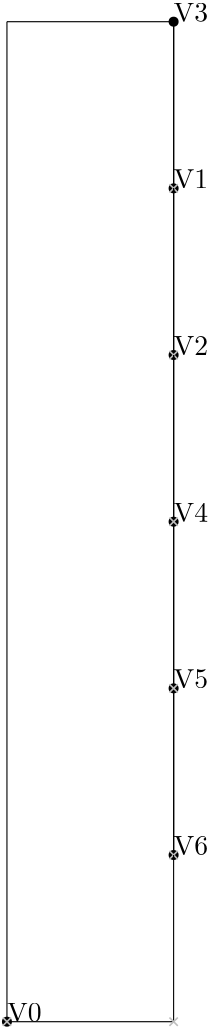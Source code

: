<?xml version="1.0"?>
    <!DOCTYPE ipe SYSTEM "ipe.dtd">
    <ipe version="70005" creator="Ipe 7.1.4">
    <info created="D:20131106154934" modified="D:20131106160041"/>
    <preamble>\usepackage[english]{babel}</preamble>
    <ipestyle name="basic">
    <symbol name="arrow/arc(spx)">
    <path stroke="sym-stroke" fill="sym-stroke" pen="sym-pen">
    0 0 m
    -1 0.333 l
    -1 -0.333 l
    h
    </path>
    </symbol>
    <symbol name="arrow/farc(spx)">
    <path stroke="sym-stroke" fill="white" pen="sym-pen">
    0 0 m
    -1 0.333 l
    -1 -0.333 l
    h
    </path>
    </symbol>
    <symbol name="mark/circle(sx)" transformations="translations">
    <path fill="sym-stroke">
    0.6 0 0 0.6 0 0 e
    0.4 0 0 0.4 0 0 e
    </path>
    </symbol>
    <symbol name="mark/disk(sx)" transformations="translations">
    <path fill="sym-stroke">
    0.6 0 0 0.6 0 0 e
    </path>
    </symbol>
    <symbol name="mark/fdisk(sfx)" transformations="translations">
    <group>
    <path fill="sym-fill">
    0.5 0 0 0.5 0 0 e
    </path>
    <path fill="sym-stroke" fillrule="eofill">
    0.6 0 0 0.6 0 0 e
    0.4 0 0 0.4 0 0 e
    </path>
    </group>
    </symbol>
    <symbol name="mark/box(sx)" transformations="translations">
    <path fill="sym-stroke" fillrule="eofill">
    -0.6 -0.6 m
    0.6 -0.6 l
    0.6 0.6 l
    -0.6 0.6 l
    h
    -0.4 -0.4 m
    0.4 -0.4 l
    0.4 0.4 l
    -0.4 0.4 l
    h
    </path>
    </symbol>
    <symbol name="mark/square(sx)" transformations="translations">
    <path fill="sym-stroke">
    -0.6 -0.6 m
    0.6 -0.6 l
    0.6 0.6 l
    -0.6 0.6 l
    h
    </path>
    </symbol>
    <symbol name="mark/fsquare(sfx)" transformations="translations">
    <group>
    <path fill="sym-fill">
    -0.5 -0.5 m
    0.5 -0.5 l
    0.5 0.5 l
    -0.5 0.5 l
    h
    </path>
    <path fill="sym-stroke" fillrule="eofill">
    -0.6 -0.6 m
    0.6 -0.6 l
    0.6 0.6 l
    -0.6 0.6 l
    h
    -0.4 -0.4 m
    0.4 -0.4 l
    0.4 0.4 l
    -0.4 0.4 l
    h
    </path>
    </group>
    </symbol>
    <symbol name="mark/cross(sx)" transformations="translations">
    <group>
    <path fill="sym-stroke">
    -0.43 -0.57 m
    0.57 0.43 l
    0.43 0.57 l
    -0.57 -0.43 l
    h
    </path>
    <path fill="sym-stroke">
    -0.43 0.57 m
    0.57 -0.43 l
    0.43 -0.57 l
    -0.57 0.43 l
    h
    </path>
    </group>
    </symbol>
    <symbol name="arrow/fnormal(spx)">
    <path stroke="sym-stroke" fill="white" pen="sym-pen">
    0 0 m
    -1 0.333 l
    -1 -0.333 l
    h
    </path>
    </symbol>
    <symbol name="arrow/pointed(spx)">
    <path stroke="sym-stroke" fill="sym-stroke" pen="sym-pen">
    0 0 m
    -1 0.333 l
    -0.8 0 l
    -1 -0.333 l
    h
    </path>
    </symbol>
    <symbol name="arrow/fpointed(spx)">
    <path stroke="sym-stroke" fill="white" pen="sym-pen">
    0 0 m
    -1 0.333 l
    -0.8 0 l
    -1 -0.333 l
    h
    </path>
    </symbol>
    <symbol name="arrow/linear(spx)">
    <path stroke="sym-stroke" pen="sym-pen">
    -1 0.333 m
    0 0 l
    -1 -0.333 l
    </path>
    </symbol>
    <symbol name="arrow/fdouble(spx)">
    <path stroke="sym-stroke" fill="white" pen="sym-pen">
    0 0 m
    -1 0.333 l
    -1 -0.333 l
    h
    -1 0 m
    -2 0.333 l
    -2 -0.333 l
    h
    </path>
    </symbol>
    <symbol name="arrow/double(spx)">
    <path stroke="sym-stroke" fill="sym-stroke" pen="sym-pen">
    0 0 m
    -1 0.333 l
    -1 -0.333 l
    h
    -1 0 m
    -2 0.333 l
    -2 -0.333 l
    h
    </path>
    </symbol>
    <pen name="heavier" value="0.8"/>
    <pen name="fat" value="1.2"/>
    <pen name="ultrafat" value="2"/>
    <symbolsize name="large" value="5"/>
    <symbolsize name="small" value="2"/>
    <symbolsize name="tiny" value="1.1"/>
    <arrowsize name="large" value="10"/>
    <arrowsize name="small" value="5"/>
    <arrowsize name="tiny" value="3"/>
    <color name="red" value="1 0 0"/>
    <color name="green" value="0 1 0"/>
    <color name="blue" value="0 0 1"/>
    <color name="yellow" value="1 1 0"/>
    <color name="orange" value="1 0.647 0"/>
    <color name="gold" value="1 0.843 0"/>
    <color name="purple" value="0.627 0.125 0.941"/>
    <color name="gray" value="0.745"/>
    <color name="brown" value="0.647 0.165 0.165"/>
    <color name="navy" value="0 0 0.502"/>
    <color name="pink" value="1 0.753 0.796"/>
    <color name="seagreen" value="0.18 0.545 0.341"/>
    <color name="turquoise" value="0.251 0.878 0.816"/>
    <color name="violet" value="0.933 0.51 0.933"/>
    <color name="darkblue" value="0 0 0.545"/>
    <color name="darkcyan" value="0 0.545 0.545"/>
    <color name="darkgray" value="0.663"/>
    <color name="darkgreen" value="0 0.392 0"/>
    <color name="darkmagenta" value="0.545 0 0.545"/>
    <color name="darkorange" value="1 0.549 0"/>
    <color name="darkred" value="0.545 0 0"/>
    <color name="lightblue" value="0.678 0.847 0.902"/>
    <color name="lightcyan" value="0.878 1 1"/>
    <color name="lightgray" value="0.827"/>
    <color name="lightgreen" value="0.565 0.933 0.565"/>
    <color name="lightyellow" value="1 1 0.878"/>
    <dashstyle name="dashed" value="[4] 0"/>
    <dashstyle name="dotted" value="[1 3] 0"/>
    <dashstyle name="dash dotted" value="[4 2 1 2] 0"/>
    <dashstyle name="dash dot dotted" value="[4 2 1 2 1 2] 0"/>
    <textsize name="large" value="\large"/>
    <textsize name="Large" value="\Large"/>
    <textsize name="LARGE" value="\LARGE"/>
    <textsize name="huge" value="\huge"/>
    <textsize name="Huge" value="\Huge"/>
    <textsize name="small" value="\small"/>
    <textsize name="footnote" value="\footnotesize"/>
    <textsize name="tiny" value="\tiny"/>
    <textstyle name="center" begin="\begin{center}" end="\end{center}"/>
    <textstyle name="itemize" begin="\begin{itemize}" end="\end{itemize}"/>
    <textstyle name="item" begin="\begin{itemize}\item{}" end="\end{itemize}"/>
    <gridsize name="4 pts" value="4"/>
    <gridsize name="8 pts (~3 mm)" value="8"/>
    <gridsize name="16 pts (~6 mm)" value="16"/>
    <gridsize name="32 pts (~12 mm)" value="32"/>
    <gridsize name="10 pts (~3.5 mm)" value="10"/>
    <gridsize name="20 pts (~7 mm)" value="20"/>
    <gridsize name="14 pts (~5 mm)" value="14"/>
    <gridsize name="28 pts (~10 mm)" value="28"/>
    <gridsize name="56 pts (~20 mm)" value="56"/>
    <anglesize name="90 deg" value="90"/>
    <anglesize name="60 deg" value="60"/>
    <anglesize name="45 deg" value="45"/>
    <anglesize name="30 deg" value="30"/>
    <anglesize name="22.5 deg" value="22.5"/>
    <tiling name="falling" angle="-60" step="4" width="1"/>
    <tiling name="rising" angle="30" step="4" width="1"/>
    <layout paper="1000 1000" origin="0 0" frame="1000 1000" skip="32" crop="yes"/>
    </ipestyle>
    <page>
    <layer name="alpha"/>
    <view layers="alpha" active="alpha"/>
<use name="mark/disk(sx)" pos="400 500" size="normal" stroke="black"/>
<text transformations="translations" pos="400 500" stroke="black" type="label" width="190" height="10" depth="0" valign="baseline" size="normal">V0</text><use name="mark/disk(sx)" pos="460 800" size="normal" stroke="black"/>
<text transformations="translations" pos="460 800" stroke="black" type="label" width="190" height="10" depth="0" valign="baseline" size="normal">V1</text><use name="mark/disk(sx)" pos="460 740" size="normal" stroke="black"/>
<text transformations="translations" pos="460 740" stroke="black" type="label" width="190" height="10" depth="0" valign="baseline" size="normal">V2</text><use name="mark/disk(sx)" pos="460 860" size="normal" stroke="black"/>
<text transformations="translations" pos="460 860" stroke="black" type="label" width="190" height="10" depth="0" valign="baseline" size="normal">V3</text><use name="mark/disk(sx)" pos="460 680" size="normal" stroke="black"/>
<text transformations="translations" pos="460 680" stroke="black" type="label" width="190" height="10" depth="0" valign="baseline" size="normal">V4</text><use name="mark/disk(sx)" pos="460 620" size="normal" stroke="black"/>
<text transformations="translations" pos="460 620" stroke="black" type="label" width="190" height="10" depth="0" valign="baseline" size="normal">V5</text><use name="mark/disk(sx)" pos="460 560" size="normal" stroke="black"/>
<text transformations="translations" pos="460 560" stroke="black" type="label" width="190" height="10" depth="0" valign="baseline" size="normal">V6</text><path stroke="black" pen="normal" dash="normal">
 460 560 m
 460 620 l
 </path>
<path stroke="black" pen="normal" dash="normal">
 460 620 m
 460 620 l
 </path>
<path stroke="black" pen="normal" dash="normal">
 460 620 m
 460 560 l
 </path>
<path stroke="black" pen="normal" dash="normal">
 460 560 m
 460 560 l
 </path>
<path stroke="black" pen="normal" dash="normal">
 460 620 m
 460 560 l
 </path>
<use name="mark/cross(sx)" pos="460 560" size="normal" stroke="gray"/>
<path stroke="black" pen="normal" dash="normal">
 400 500 m
 460 500 l
 </path>
<path stroke="black" pen="normal" dash="normal">
 460 500 m
 460 500 l
 </path>
<path stroke="black" pen="normal" dash="normal">
 460 560 m
 460 500 l
 </path>
<path stroke="black" pen="normal" dash="normal">
 460 500 m
 460 500 l
 </path>
<path stroke="black" pen="normal" dash="normal">
 460 500 m
 460 500 l
 </path>
<use name="mark/cross(sx)" pos="460 500" size="normal" stroke="gray"/>
<path stroke="black" pen="normal" dash="normal">
 460 800 m
 460 860 l
 </path>
<path stroke="black" pen="normal" dash="normal">
 460 860 m
 460 860 l
 </path>
<path stroke="black" pen="normal" dash="normal">
 460 860 m
 460 800 l
 </path>
<path stroke="black" pen="normal" dash="normal">
 460 800 m
 460 800 l
 </path>
<path stroke="black" pen="normal" dash="normal">
 460 860 m
 460 800 l
 </path>
<use name="mark/cross(sx)" pos="460 800" size="normal" stroke="gray"/>
<path stroke="black" pen="normal" dash="normal">
 460 620 m
 460 680 l
 </path>
<path stroke="black" pen="normal" dash="normal">
 460 680 m
 460 680 l
 </path>
<path stroke="black" pen="normal" dash="normal">
 460 680 m
 460 620 l
 </path>
<path stroke="black" pen="normal" dash="normal">
 460 620 m
 460 620 l
 </path>
<path stroke="black" pen="normal" dash="normal">
 460 680 m
 460 620 l
 </path>
<use name="mark/cross(sx)" pos="460 620" size="normal" stroke="gray"/>
<path stroke="black" pen="normal" dash="normal">
 460 740 m
 460 800 l
 </path>
<path stroke="black" pen="normal" dash="normal">
 460 800 m
 460 800 l
 </path>
<path stroke="black" pen="normal" dash="normal">
 460 800 m
 460 740 l
 </path>
<path stroke="black" pen="normal" dash="normal">
 460 740 m
 460 740 l
 </path>
<path stroke="black" pen="normal" dash="normal">
 460 800 m
 460 740 l
 </path>
<use name="mark/cross(sx)" pos="460 740" size="normal" stroke="gray"/>
<path stroke="black" pen="normal" dash="normal">
 460 680 m
 460 740 l
 </path>
<path stroke="black" pen="normal" dash="normal">
 460 740 m
 460 740 l
 </path>
<path stroke="black" pen="normal" dash="normal">
 460 740 m
 460 680 l
 </path>
<path stroke="black" pen="normal" dash="normal">
 460 680 m
 460 680 l
 </path>
<path stroke="black" pen="normal" dash="normal">
 460 740 m
 460 680 l
 </path>
<use name="mark/cross(sx)" pos="460 680" size="normal" stroke="gray"/>
<path stroke="black" pen="normal" dash="normal">
 460 860 m
 400 860 l
 </path>
<path stroke="black" pen="normal" dash="normal">
 400 860 m
 400 860 l
 </path>
<path stroke="black" pen="normal" dash="normal">
 400 500 m
 400 560 l
 </path>
<path stroke="black" pen="normal" dash="normal">
 400 560 m
 400 560 l
 </path>
<path stroke="black" pen="normal" dash="normal">
 400 860 m
 400 560 l
 </path>
<use name="mark/cross(sx)" pos="400 500" size="normal" stroke="gray"/>
</page>
</ipe>
